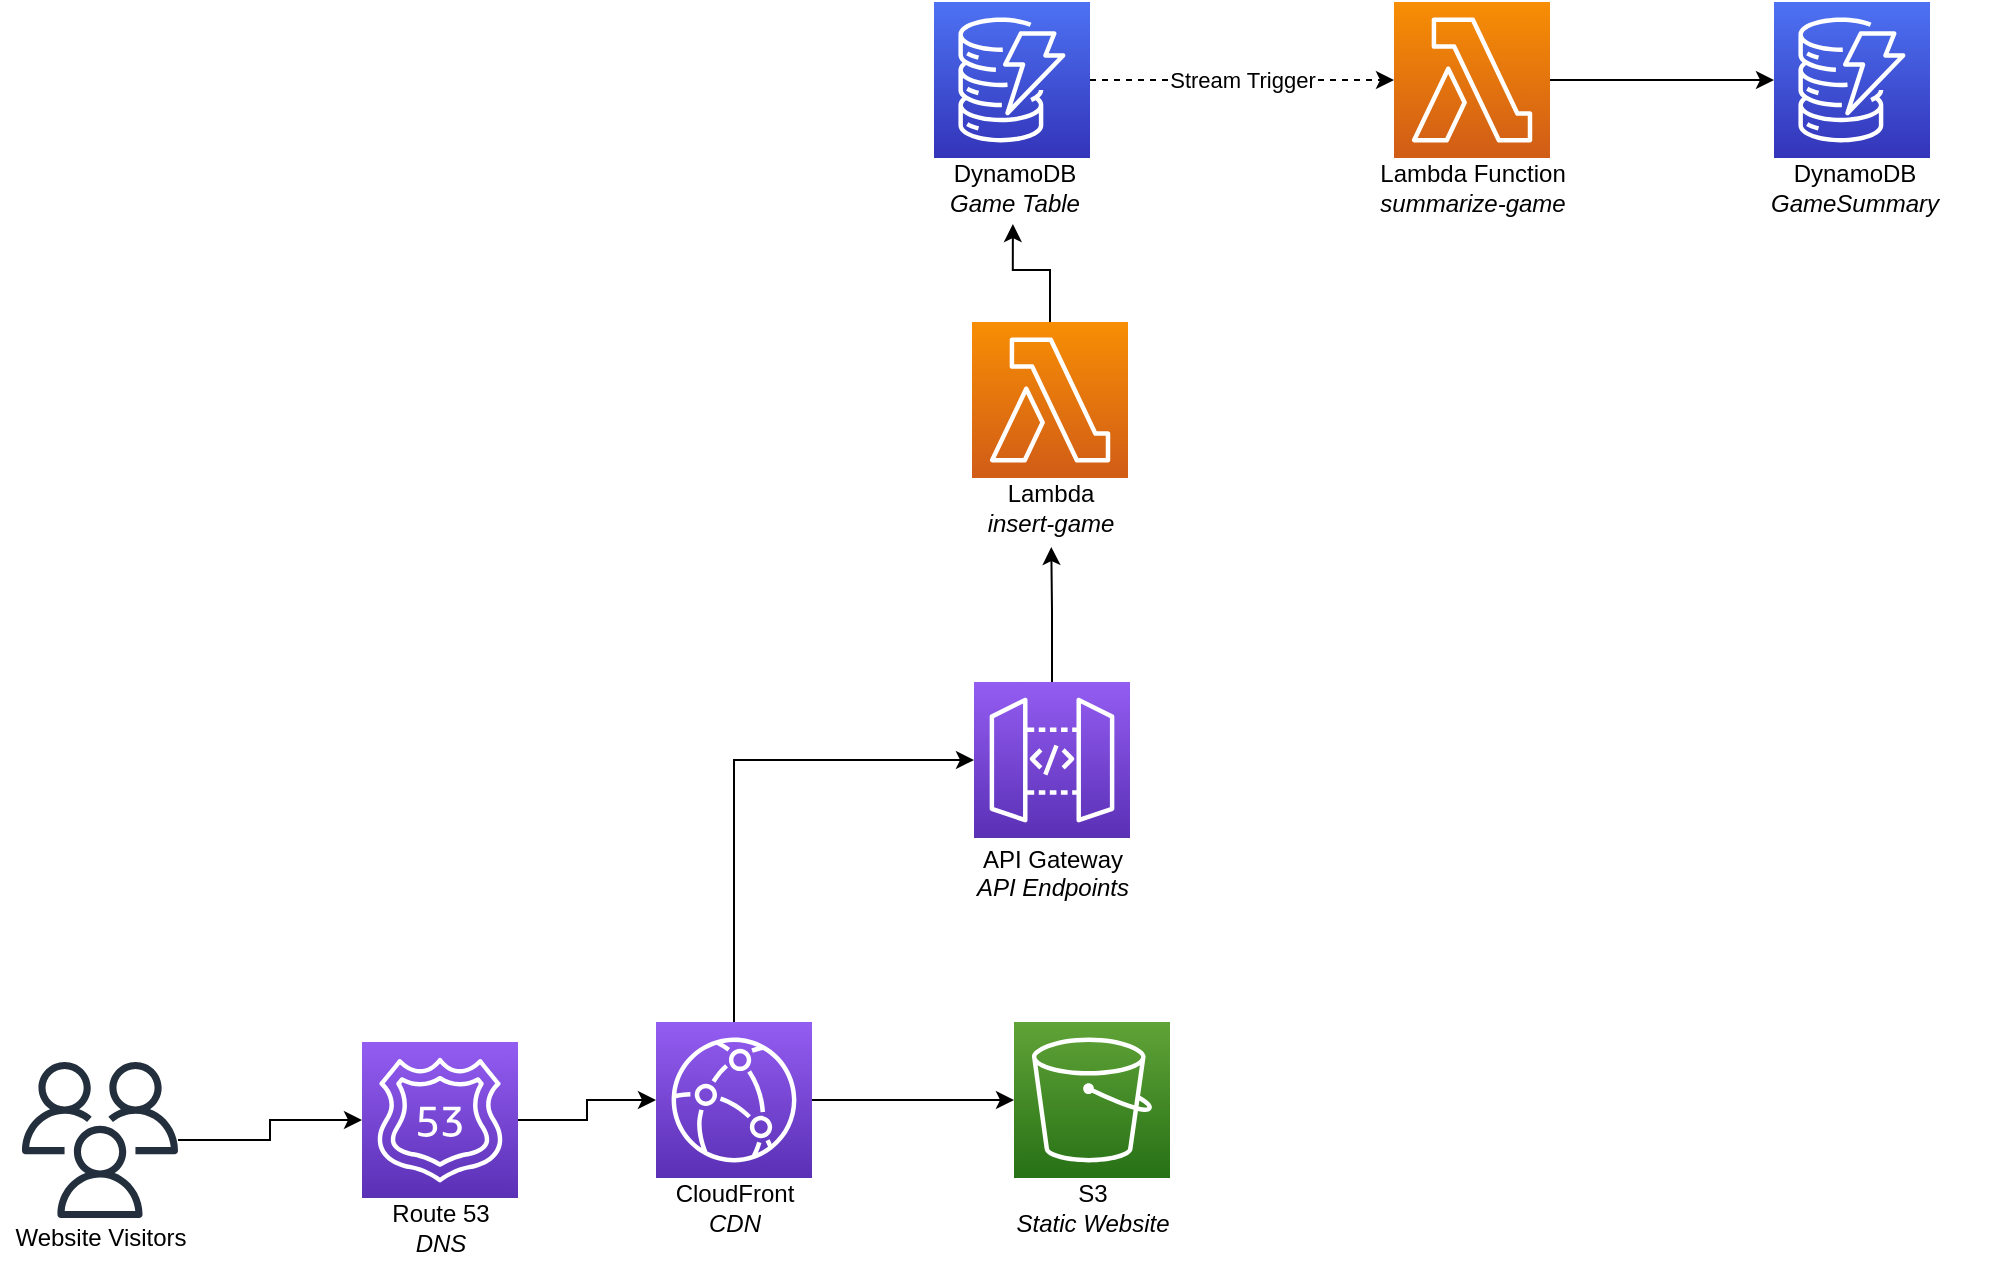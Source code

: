 <mxfile version="16.5.3" type="device"><diagram id="p99dWkta1AhUAHIY1jfd" name="Page-1"><mxGraphModel dx="1673" dy="2018" grid="1" gridSize="10" guides="1" tooltips="1" connect="1" arrows="1" fold="1" page="1" pageScale="1" pageWidth="850" pageHeight="1100" math="0" shadow="0"><root><mxCell id="0"/><mxCell id="1" parent="0"/><mxCell id="dIVSORAYPDcHTHso0fkq-23" style="edgeStyle=orthogonalEdgeStyle;rounded=0;orthogonalLoop=1;jettySize=auto;html=1;" edge="1" parent="1" source="dIVSORAYPDcHTHso0fkq-7" target="dIVSORAYPDcHTHso0fkq-1"><mxGeometry relative="1" as="geometry"/></mxCell><mxCell id="dIVSORAYPDcHTHso0fkq-22" value="" style="group" vertex="1" connectable="0" parent="1"><mxGeometry x="194" y="180" width="90" height="104.592" as="geometry"/></mxCell><mxCell id="dIVSORAYPDcHTHso0fkq-1" value="" style="sketch=0;points=[[0,0,0],[0.25,0,0],[0.5,0,0],[0.75,0,0],[1,0,0],[0,1,0],[0.25,1,0],[0.5,1,0],[0.75,1,0],[1,1,0],[0,0.25,0],[0,0.5,0],[0,0.75,0],[1,0.25,0],[1,0.5,0],[1,0.75,0]];outlineConnect=0;fontColor=#232F3E;gradientColor=#945DF2;gradientDirection=north;fillColor=#5A30B5;strokeColor=#ffffff;dashed=0;verticalLabelPosition=bottom;verticalAlign=top;align=center;html=1;fontSize=12;fontStyle=0;aspect=fixed;shape=mxgraph.aws4.resourceIcon;resIcon=mxgraph.aws4.route_53;" vertex="1" parent="dIVSORAYPDcHTHso0fkq-22"><mxGeometry x="6" width="78" height="78" as="geometry"/></mxCell><mxCell id="dIVSORAYPDcHTHso0fkq-21" value="&lt;div&gt;Route 53&lt;/div&gt;&lt;div&gt;&lt;i&gt;DNS&lt;/i&gt;&lt;/div&gt;" style="text;html=1;align=center;verticalAlign=middle;resizable=0;points=[];autosize=1;strokeColor=none;fillColor=none;" vertex="1" parent="dIVSORAYPDcHTHso0fkq-22"><mxGeometry x="10" y="78.002" width="70" height="30" as="geometry"/></mxCell><mxCell id="dIVSORAYPDcHTHso0fkq-27" style="edgeStyle=orthogonalEdgeStyle;rounded=0;orthogonalLoop=1;jettySize=auto;html=1;" edge="1" parent="1" source="dIVSORAYPDcHTHso0fkq-1" target="dIVSORAYPDcHTHso0fkq-6"><mxGeometry relative="1" as="geometry"/></mxCell><mxCell id="dIVSORAYPDcHTHso0fkq-29" value="" style="group" vertex="1" connectable="0" parent="1"><mxGeometry x="510" y="170" width="110" height="103" as="geometry"/></mxCell><mxCell id="dIVSORAYPDcHTHso0fkq-2" value="" style="sketch=0;points=[[0,0,0],[0.25,0,0],[0.5,0,0],[0.75,0,0],[1,0,0],[0,1,0],[0.25,1,0],[0.5,1,0],[0.75,1,0],[1,1,0],[0,0.25,0],[0,0.5,0],[0,0.75,0],[1,0.25,0],[1,0.5,0],[1,0.75,0]];outlineConnect=0;fontColor=#232F3E;gradientColor=#60A337;gradientDirection=north;fillColor=#277116;strokeColor=#ffffff;dashed=0;verticalLabelPosition=bottom;verticalAlign=top;align=center;html=1;fontSize=12;fontStyle=0;aspect=fixed;shape=mxgraph.aws4.resourceIcon;resIcon=mxgraph.aws4.s3;" vertex="1" parent="dIVSORAYPDcHTHso0fkq-29"><mxGeometry x="16" width="78" height="78" as="geometry"/></mxCell><mxCell id="dIVSORAYPDcHTHso0fkq-28" value="&lt;div&gt;S3&lt;/div&gt;&lt;div&gt;&lt;i&gt;Static Website&lt;/i&gt;&lt;/div&gt;" style="text;html=1;align=center;verticalAlign=middle;resizable=0;points=[];autosize=1;strokeColor=none;fillColor=none;" vertex="1" parent="dIVSORAYPDcHTHso0fkq-29"><mxGeometry x="10" y="78" width="90" height="30" as="geometry"/></mxCell><mxCell id="dIVSORAYPDcHTHso0fkq-30" value="" style="group" vertex="1" connectable="0" parent="1"><mxGeometry x="331" y="170" width="110" height="103" as="geometry"/></mxCell><mxCell id="dIVSORAYPDcHTHso0fkq-31" value="" style="group" vertex="1" connectable="0" parent="dIVSORAYPDcHTHso0fkq-30"><mxGeometry width="110" height="103" as="geometry"/></mxCell><mxCell id="dIVSORAYPDcHTHso0fkq-6" value="" style="sketch=0;points=[[0,0,0],[0.25,0,0],[0.5,0,0],[0.75,0,0],[1,0,0],[0,1,0],[0.25,1,0],[0.5,1,0],[0.75,1,0],[1,1,0],[0,0.25,0],[0,0.5,0],[0,0.75,0],[1,0.25,0],[1,0.5,0],[1,0.75,0]];outlineConnect=0;fontColor=#232F3E;gradientColor=#945DF2;gradientDirection=north;fillColor=#5A30B5;strokeColor=#ffffff;dashed=0;verticalLabelPosition=bottom;verticalAlign=top;align=center;html=1;fontSize=12;fontStyle=0;aspect=fixed;shape=mxgraph.aws4.resourceIcon;resIcon=mxgraph.aws4.cloudfront;" vertex="1" parent="dIVSORAYPDcHTHso0fkq-31"><mxGeometry x="16" width="78" height="78" as="geometry"/></mxCell><mxCell id="dIVSORAYPDcHTHso0fkq-24" value="&lt;div&gt;CloudFront&lt;/div&gt;&lt;div&gt;&lt;i&gt;CDN&lt;/i&gt;&lt;/div&gt;" style="text;html=1;align=center;verticalAlign=middle;resizable=0;points=[];autosize=1;strokeColor=none;fillColor=none;" vertex="1" parent="dIVSORAYPDcHTHso0fkq-31"><mxGeometry x="15" y="78" width="80" height="30" as="geometry"/></mxCell><mxCell id="dIVSORAYPDcHTHso0fkq-32" style="edgeStyle=orthogonalEdgeStyle;rounded=0;orthogonalLoop=1;jettySize=auto;html=1;" edge="1" parent="1" source="dIVSORAYPDcHTHso0fkq-6" target="dIVSORAYPDcHTHso0fkq-2"><mxGeometry relative="1" as="geometry"/></mxCell><mxCell id="dIVSORAYPDcHTHso0fkq-35" value="" style="group" vertex="1" connectable="0" parent="1"><mxGeometry x="19" y="190" width="100" height="98" as="geometry"/></mxCell><mxCell id="dIVSORAYPDcHTHso0fkq-7" value="" style="sketch=0;outlineConnect=0;fontColor=#232F3E;gradientColor=none;fillColor=#232F3D;strokeColor=none;dashed=0;verticalLabelPosition=bottom;verticalAlign=top;align=center;html=1;fontSize=12;fontStyle=0;aspect=fixed;pointerEvents=1;shape=mxgraph.aws4.users;" vertex="1" parent="dIVSORAYPDcHTHso0fkq-35"><mxGeometry x="11" width="78" height="78" as="geometry"/></mxCell><mxCell id="dIVSORAYPDcHTHso0fkq-34" value="Website Visitors" style="text;html=1;align=center;verticalAlign=middle;resizable=0;points=[];autosize=1;strokeColor=none;fillColor=none;" vertex="1" parent="dIVSORAYPDcHTHso0fkq-35"><mxGeometry y="78" width="100" height="20" as="geometry"/></mxCell><mxCell id="dIVSORAYPDcHTHso0fkq-16" style="edgeStyle=orthogonalEdgeStyle;rounded=0;orthogonalLoop=1;jettySize=auto;html=1;entryX=0.508;entryY=1.15;entryDx=0;entryDy=0;entryPerimeter=0;" edge="1" parent="1" source="dIVSORAYPDcHTHso0fkq-8" target="dIVSORAYPDcHTHso0fkq-14"><mxGeometry relative="1" as="geometry"/></mxCell><mxCell id="dIVSORAYPDcHTHso0fkq-15" value="" style="group" vertex="1" connectable="0" parent="1"><mxGeometry x="479" y="-180" width="130" height="103" as="geometry"/></mxCell><mxCell id="dIVSORAYPDcHTHso0fkq-5" value="" style="sketch=0;points=[[0,0,0],[0.25,0,0],[0.5,0,0],[0.75,0,0],[1,0,0],[0,1,0],[0.25,1,0],[0.5,1,0],[0.75,1,0],[1,1,0],[0,0.25,0],[0,0.5,0],[0,0.75,0],[1,0.25,0],[1,0.5,0],[1,0.75,0]];outlineConnect=0;fontColor=#232F3E;gradientColor=#F78E04;gradientDirection=north;fillColor=#D05C17;strokeColor=#ffffff;dashed=0;verticalLabelPosition=bottom;verticalAlign=top;align=center;html=1;fontSize=12;fontStyle=0;aspect=fixed;shape=mxgraph.aws4.resourceIcon;resIcon=mxgraph.aws4.lambda;" vertex="1" parent="dIVSORAYPDcHTHso0fkq-15"><mxGeometry x="26" width="78" height="78" as="geometry"/></mxCell><mxCell id="dIVSORAYPDcHTHso0fkq-14" value="&lt;div&gt;Lambda&lt;/div&gt;&lt;div&gt;&lt;i&gt;insert-game&lt;/i&gt;&lt;/div&gt;" style="text;html=1;align=center;verticalAlign=middle;resizable=0;points=[];autosize=1;strokeColor=none;fillColor=none;" vertex="1" parent="dIVSORAYPDcHTHso0fkq-15"><mxGeometry x="25" y="78" width="80" height="30" as="geometry"/></mxCell><mxCell id="dIVSORAYPDcHTHso0fkq-19" value="" style="group" vertex="1" connectable="0" parent="1"><mxGeometry x="450" y="-340" width="150" height="103" as="geometry"/></mxCell><mxCell id="dIVSORAYPDcHTHso0fkq-17" value="" style="sketch=0;points=[[0,0,0],[0.25,0,0],[0.5,0,0],[0.75,0,0],[1,0,0],[0,1,0],[0.25,1,0],[0.5,1,0],[0.75,1,0],[1,1,0],[0,0.25,0],[0,0.5,0],[0,0.75,0],[1,0.25,0],[1,0.5,0],[1,0.75,0]];outlineConnect=0;fontColor=#232F3E;gradientColor=#4D72F3;gradientDirection=north;fillColor=#3334B9;strokeColor=#ffffff;dashed=0;verticalLabelPosition=bottom;verticalAlign=top;align=center;html=1;fontSize=12;fontStyle=0;aspect=fixed;shape=mxgraph.aws4.resourceIcon;resIcon=mxgraph.aws4.dynamodb;" vertex="1" parent="dIVSORAYPDcHTHso0fkq-19"><mxGeometry x="36" width="78" height="78" as="geometry"/></mxCell><mxCell id="dIVSORAYPDcHTHso0fkq-18" value="&lt;div&gt;DynamoDB&lt;/div&gt;&lt;div&gt;&lt;i&gt;Game Table&lt;/i&gt;&lt;/div&gt;" style="text;html=1;align=center;verticalAlign=middle;resizable=0;points=[];autosize=1;strokeColor=none;fillColor=none;" vertex="1" parent="dIVSORAYPDcHTHso0fkq-19"><mxGeometry x="36" y="78" width="80" height="30" as="geometry"/></mxCell><mxCell id="dIVSORAYPDcHTHso0fkq-20" style="edgeStyle=orthogonalEdgeStyle;rounded=0;orthogonalLoop=1;jettySize=auto;html=1;entryX=0.493;entryY=1.1;entryDx=0;entryDy=0;entryPerimeter=0;" edge="1" parent="1" source="dIVSORAYPDcHTHso0fkq-5" target="dIVSORAYPDcHTHso0fkq-18"><mxGeometry relative="1" as="geometry"/></mxCell><mxCell id="dIVSORAYPDcHTHso0fkq-37" value="" style="group" vertex="1" connectable="0" parent="1"><mxGeometry x="500" width="90" height="128" as="geometry"/></mxCell><mxCell id="dIVSORAYPDcHTHso0fkq-8" value="" style="sketch=0;points=[[0,0,0],[0.25,0,0],[0.5,0,0],[0.75,0,0],[1,0,0],[0,1,0],[0.25,1,0],[0.5,1,0],[0.75,1,0],[1,1,0],[0,0.25,0],[0,0.5,0],[0,0.75,0],[1,0.25,0],[1,0.5,0],[1,0.75,0]];outlineConnect=0;fontColor=#232F3E;gradientColor=#945DF2;gradientDirection=north;fillColor=#5A30B5;strokeColor=#ffffff;dashed=0;verticalLabelPosition=bottom;verticalAlign=top;align=center;html=1;fontSize=12;fontStyle=0;aspect=fixed;shape=mxgraph.aws4.resourceIcon;resIcon=mxgraph.aws4.api_gateway;" vertex="1" parent="dIVSORAYPDcHTHso0fkq-37"><mxGeometry x="6" width="78" height="78" as="geometry"/></mxCell><mxCell id="dIVSORAYPDcHTHso0fkq-33" value="&lt;div&gt;API Gateway&lt;br&gt;&lt;i&gt;API Endpoints&lt;/i&gt;&lt;/div&gt;&lt;div&gt;&lt;br&gt;&lt;/div&gt;" style="text;html=1;align=center;verticalAlign=middle;resizable=0;points=[];autosize=1;strokeColor=none;fillColor=none;" vertex="1" parent="dIVSORAYPDcHTHso0fkq-37"><mxGeometry y="78" width="90" height="50" as="geometry"/></mxCell><mxCell id="dIVSORAYPDcHTHso0fkq-38" style="edgeStyle=orthogonalEdgeStyle;rounded=0;orthogonalLoop=1;jettySize=auto;html=1;entryX=0;entryY=0.5;entryDx=0;entryDy=0;entryPerimeter=0;" edge="1" parent="1" source="dIVSORAYPDcHTHso0fkq-6" target="dIVSORAYPDcHTHso0fkq-8"><mxGeometry relative="1" as="geometry"><Array as="points"><mxPoint x="386" y="39"/></Array></mxGeometry></mxCell><mxCell id="dIVSORAYPDcHTHso0fkq-40" value="" style="group" vertex="1" connectable="0" parent="1"><mxGeometry x="700" y="-340" width="110" height="108" as="geometry"/></mxCell><mxCell id="dIVSORAYPDcHTHso0fkq-4" value="" style="sketch=0;points=[[0,0,0],[0.25,0,0],[0.5,0,0],[0.75,0,0],[1,0,0],[0,1,0],[0.25,1,0],[0.5,1,0],[0.75,1,0],[1,1,0],[0,0.25,0],[0,0.5,0],[0,0.75,0],[1,0.25,0],[1,0.5,0],[1,0.75,0]];outlineConnect=0;fontColor=#232F3E;gradientColor=#F78E04;gradientDirection=north;fillColor=#D05C17;strokeColor=#ffffff;dashed=0;verticalLabelPosition=bottom;verticalAlign=top;align=center;html=1;fontSize=12;fontStyle=0;aspect=fixed;shape=mxgraph.aws4.resourceIcon;resIcon=mxgraph.aws4.lambda;" vertex="1" parent="dIVSORAYPDcHTHso0fkq-40"><mxGeometry x="16" width="78" height="78" as="geometry"/></mxCell><mxCell id="dIVSORAYPDcHTHso0fkq-39" value="&lt;div&gt;Lambda Function&lt;/div&gt;&lt;div&gt;&lt;i&gt;summarize-game&lt;/i&gt;&lt;/div&gt;" style="text;html=1;align=center;verticalAlign=middle;resizable=0;points=[];autosize=1;strokeColor=none;fillColor=none;" vertex="1" parent="dIVSORAYPDcHTHso0fkq-40"><mxGeometry y="78" width="110" height="30" as="geometry"/></mxCell><mxCell id="dIVSORAYPDcHTHso0fkq-41" value="&lt;div&gt;Stream Trigger&lt;/div&gt;" style="edgeStyle=orthogonalEdgeStyle;rounded=0;orthogonalLoop=1;jettySize=auto;html=1;dashed=1;" edge="1" parent="1" source="dIVSORAYPDcHTHso0fkq-17" target="dIVSORAYPDcHTHso0fkq-4"><mxGeometry relative="1" as="geometry"/></mxCell><mxCell id="dIVSORAYPDcHTHso0fkq-46" value="" style="group" vertex="1" connectable="0" parent="1"><mxGeometry x="870" y="-340" width="150" height="108" as="geometry"/></mxCell><mxCell id="dIVSORAYPDcHTHso0fkq-47" value="" style="sketch=0;points=[[0,0,0],[0.25,0,0],[0.5,0,0],[0.75,0,0],[1,0,0],[0,1,0],[0.25,1,0],[0.5,1,0],[0.75,1,0],[1,1,0],[0,0.25,0],[0,0.5,0],[0,0.75,0],[1,0.25,0],[1,0.5,0],[1,0.75,0]];outlineConnect=0;fontColor=#232F3E;gradientColor=#4D72F3;gradientDirection=north;fillColor=#3334B9;strokeColor=#ffffff;dashed=0;verticalLabelPosition=bottom;verticalAlign=top;align=center;html=1;fontSize=12;fontStyle=0;aspect=fixed;shape=mxgraph.aws4.resourceIcon;resIcon=mxgraph.aws4.dynamodb;" vertex="1" parent="dIVSORAYPDcHTHso0fkq-46"><mxGeometry x="36" width="78" height="78" as="geometry"/></mxCell><mxCell id="dIVSORAYPDcHTHso0fkq-48" value="&lt;div&gt;DynamoDB&lt;/div&gt;&lt;div&gt;&lt;i&gt;GameSummary&lt;br&gt;&lt;/i&gt;&lt;/div&gt;" style="text;html=1;align=center;verticalAlign=middle;resizable=0;points=[];autosize=1;strokeColor=none;fillColor=none;" vertex="1" parent="dIVSORAYPDcHTHso0fkq-46"><mxGeometry x="26" y="78" width="100" height="30" as="geometry"/></mxCell><mxCell id="dIVSORAYPDcHTHso0fkq-49" style="edgeStyle=orthogonalEdgeStyle;rounded=0;orthogonalLoop=1;jettySize=auto;html=1;" edge="1" parent="1" source="dIVSORAYPDcHTHso0fkq-4" target="dIVSORAYPDcHTHso0fkq-47"><mxGeometry relative="1" as="geometry"/></mxCell></root></mxGraphModel></diagram></mxfile>